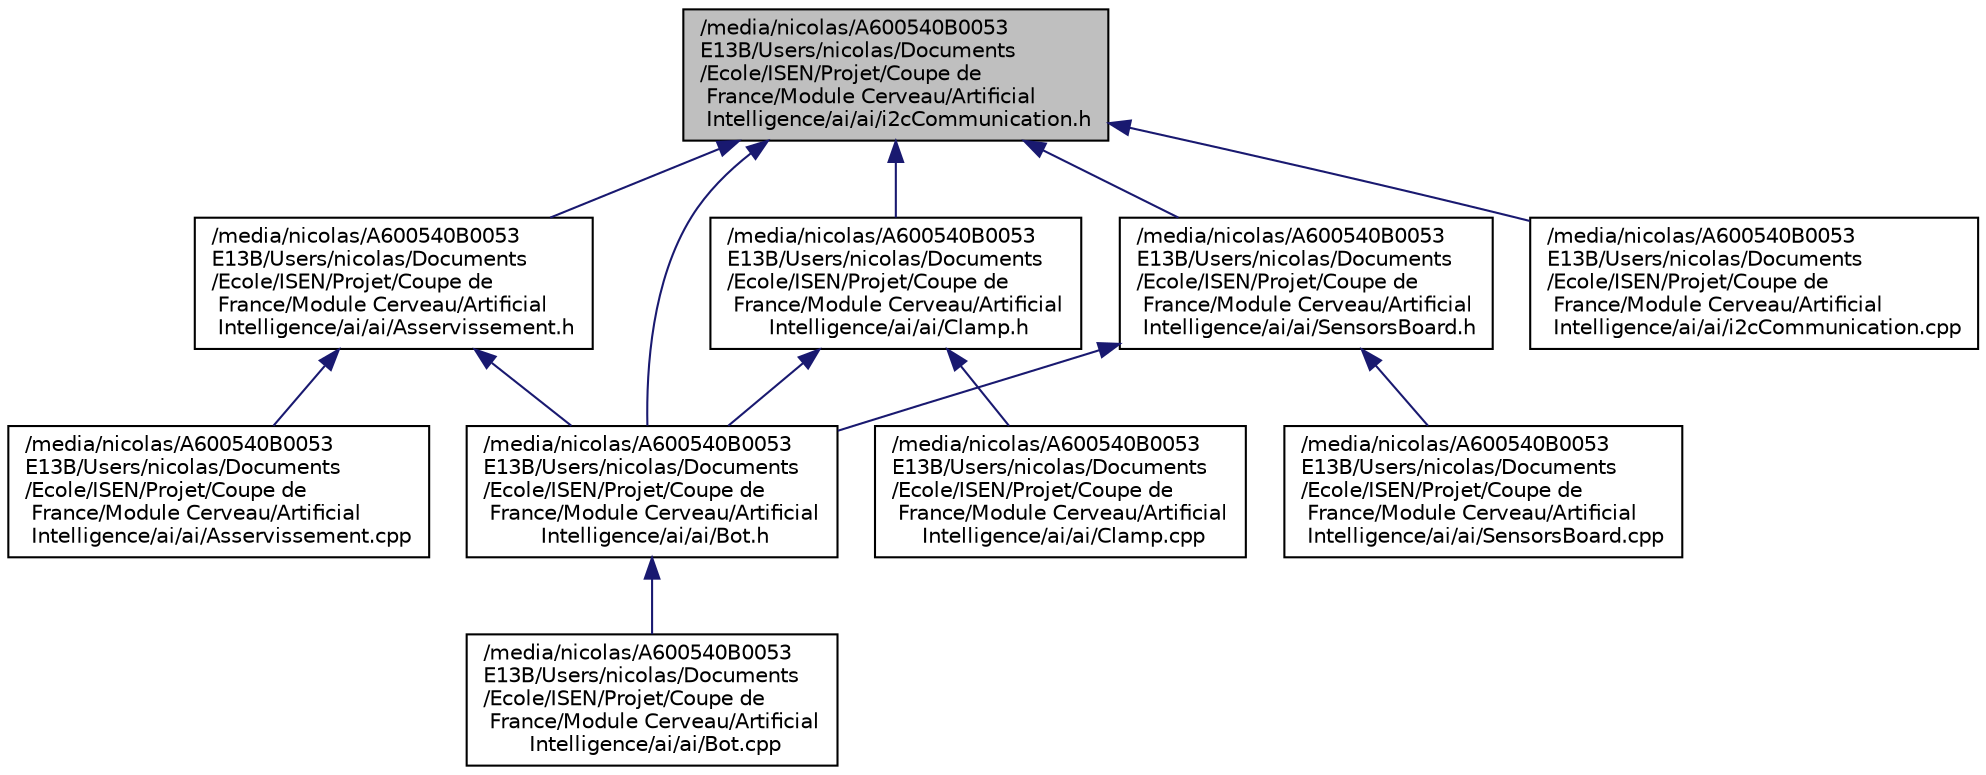 digraph "/media/nicolas/A600540B0053E13B/Users/nicolas/Documents/Ecole/ISEN/Projet/Coupe de France/Module Cerveau/Artificial Intelligence/ai/ai/i2cCommunication.h"
{
  edge [fontname="Helvetica",fontsize="10",labelfontname="Helvetica",labelfontsize="10"];
  node [fontname="Helvetica",fontsize="10",shape=record];
  Node1 [label="/media/nicolas/A600540B0053\lE13B/Users/nicolas/Documents\l/Ecole/ISEN/Projet/Coupe de\l France/Module Cerveau/Artificial\l Intelligence/ai/ai/i2cCommunication.h",height=0.2,width=0.4,color="black", fillcolor="grey75", style="filled" fontcolor="black"];
  Node1 -> Node2 [dir="back",color="midnightblue",fontsize="10",style="solid",fontname="Helvetica"];
  Node2 [label="/media/nicolas/A600540B0053\lE13B/Users/nicolas/Documents\l/Ecole/ISEN/Projet/Coupe de\l France/Module Cerveau/Artificial\l Intelligence/ai/ai/Asservissement.h",height=0.2,width=0.4,color="black", fillcolor="white", style="filled",URL="$_asservissement_8h.html",tooltip="classe asservissement "];
  Node2 -> Node3 [dir="back",color="midnightblue",fontsize="10",style="solid",fontname="Helvetica"];
  Node3 [label="/media/nicolas/A600540B0053\lE13B/Users/nicolas/Documents\l/Ecole/ISEN/Projet/Coupe de\l France/Module Cerveau/Artificial\l Intelligence/ai/ai/Asservissement.cpp",height=0.2,width=0.4,color="black", fillcolor="white", style="filled",URL="$_asservissement_8cpp.html",tooltip="classe asservissement "];
  Node2 -> Node4 [dir="back",color="midnightblue",fontsize="10",style="solid",fontname="Helvetica"];
  Node4 [label="/media/nicolas/A600540B0053\lE13B/Users/nicolas/Documents\l/Ecole/ISEN/Projet/Coupe de\l France/Module Cerveau/Artificial\l Intelligence/ai/ai/Bot.h",height=0.2,width=0.4,color="black", fillcolor="white", style="filled",URL="$_bot_8h.html",tooltip="classe robot "];
  Node4 -> Node5 [dir="back",color="midnightblue",fontsize="10",style="solid",fontname="Helvetica"];
  Node5 [label="/media/nicolas/A600540B0053\lE13B/Users/nicolas/Documents\l/Ecole/ISEN/Projet/Coupe de\l France/Module Cerveau/Artificial\l Intelligence/ai/ai/Bot.cpp",height=0.2,width=0.4,color="black", fillcolor="white", style="filled",URL="$_bot_8cpp.html",tooltip="classe robot "];
  Node1 -> Node4 [dir="back",color="midnightblue",fontsize="10",style="solid",fontname="Helvetica"];
  Node1 -> Node6 [dir="back",color="midnightblue",fontsize="10",style="solid",fontname="Helvetica"];
  Node6 [label="/media/nicolas/A600540B0053\lE13B/Users/nicolas/Documents\l/Ecole/ISEN/Projet/Coupe de\l France/Module Cerveau/Artificial\l Intelligence/ai/ai/Clamp.h",height=0.2,width=0.4,color="black", fillcolor="white", style="filled",URL="$_clamp_8h.html",tooltip="classe pince "];
  Node6 -> Node4 [dir="back",color="midnightblue",fontsize="10",style="solid",fontname="Helvetica"];
  Node6 -> Node7 [dir="back",color="midnightblue",fontsize="10",style="solid",fontname="Helvetica"];
  Node7 [label="/media/nicolas/A600540B0053\lE13B/Users/nicolas/Documents\l/Ecole/ISEN/Projet/Coupe de\l France/Module Cerveau/Artificial\l Intelligence/ai/ai/Clamp.cpp",height=0.2,width=0.4,color="black", fillcolor="white", style="filled",URL="$_clamp_8cpp.html",tooltip="classe pince "];
  Node1 -> Node8 [dir="back",color="midnightblue",fontsize="10",style="solid",fontname="Helvetica"];
  Node8 [label="/media/nicolas/A600540B0053\lE13B/Users/nicolas/Documents\l/Ecole/ISEN/Projet/Coupe de\l France/Module Cerveau/Artificial\l Intelligence/ai/ai/SensorsBoard.h",height=0.2,width=0.4,color="black", fillcolor="white", style="filled",URL="$_sensors_board_8h.html",tooltip="classe carte capteurs "];
  Node8 -> Node4 [dir="back",color="midnightblue",fontsize="10",style="solid",fontname="Helvetica"];
  Node8 -> Node9 [dir="back",color="midnightblue",fontsize="10",style="solid",fontname="Helvetica"];
  Node9 [label="/media/nicolas/A600540B0053\lE13B/Users/nicolas/Documents\l/Ecole/ISEN/Projet/Coupe de\l France/Module Cerveau/Artificial\l Intelligence/ai/ai/SensorsBoard.cpp",height=0.2,width=0.4,color="black", fillcolor="white", style="filled",URL="$_sensors_board_8cpp.html",tooltip="classe carte capteurs "];
  Node1 -> Node10 [dir="back",color="midnightblue",fontsize="10",style="solid",fontname="Helvetica"];
  Node10 [label="/media/nicolas/A600540B0053\lE13B/Users/nicolas/Documents\l/Ecole/ISEN/Projet/Coupe de\l France/Module Cerveau/Artificial\l Intelligence/ai/ai/i2cCommunication.cpp",height=0.2,width=0.4,color="black", fillcolor="white", style="filled",URL="$_module_01_cerveau_2_artificial_01_intelligence_2ai_2ai_2i2c_communication_8cpp.html"];
}
